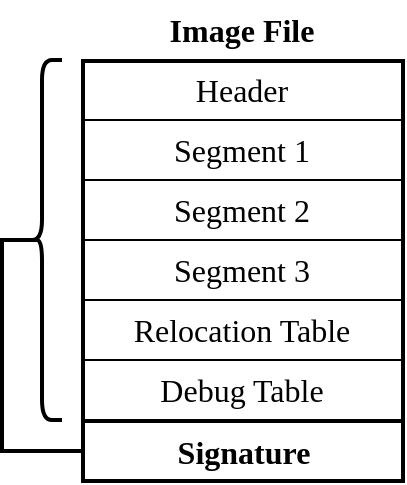 <mxfile version="20.8.20" type="device"><diagram id="HMd35wckgWeGRjj52Oas" name="Page-1"><mxGraphModel dx="1040" dy="851" grid="1" gridSize="5" guides="1" tooltips="1" connect="1" arrows="1" fold="1" page="0" pageScale="1" pageWidth="850" pageHeight="1100" math="0" shadow="0"><root><mxCell id="0"/><mxCell id="1" parent="0"/><mxCell id="OLoSYjlCFltxhmpBYB36-4" value="&lt;font style=&quot;font-size: 16px;&quot; face=&quot;LMRoman10-Regular&quot;&gt;Header&lt;/font&gt;" style="rounded=0;whiteSpace=wrap;html=1;" parent="1" vertex="1"><mxGeometry x="280" y="390" width="160" height="30" as="geometry"/></mxCell><mxCell id="OLoSYjlCFltxhmpBYB36-5" value="&lt;font style=&quot;font-size: 16px;&quot; face=&quot;LMRoman10-Regular&quot;&gt;Segment 1&lt;/font&gt;" style="rounded=0;whiteSpace=wrap;html=1;" parent="1" vertex="1"><mxGeometry x="280" y="420" width="160" height="30" as="geometry"/></mxCell><mxCell id="OLoSYjlCFltxhmpBYB36-6" value="&lt;span style=&quot;font-family: LMRoman10-Regular; font-size: 16px;&quot;&gt;Segment&lt;/span&gt;&lt;font style=&quot;font-size: 16px;&quot; face=&quot;LMRoman10-Regular&quot;&gt;&amp;nbsp;2&lt;/font&gt;" style="rounded=0;whiteSpace=wrap;html=1;" parent="1" vertex="1"><mxGeometry x="280" y="450" width="160" height="30" as="geometry"/></mxCell><mxCell id="OLoSYjlCFltxhmpBYB36-7" value="&lt;span style=&quot;font-family: LMRoman10-Regular; font-size: 16px;&quot;&gt;Segment&lt;/span&gt;&lt;font style=&quot;font-size: 16px;&quot; face=&quot;LMRoman10-Regular&quot;&gt;&amp;nbsp;3&lt;/font&gt;" style="rounded=0;whiteSpace=wrap;html=1;" parent="1" vertex="1"><mxGeometry x="280" y="480" width="160" height="30" as="geometry"/></mxCell><mxCell id="OLoSYjlCFltxhmpBYB36-11" value="&lt;font style=&quot;font-size: 16px;&quot; face=&quot;LMRoman10-Regular&quot;&gt;Relocation Table&lt;br&gt;&lt;/font&gt;" style="rounded=0;whiteSpace=wrap;html=1;" parent="1" vertex="1"><mxGeometry x="280" y="510" width="160" height="30" as="geometry"/></mxCell><mxCell id="OLoSYjlCFltxhmpBYB36-12" value="&lt;font style=&quot;font-size: 16px;&quot; face=&quot;LMRoman10-Regular&quot;&gt;Debug Table&lt;br&gt;&lt;/font&gt;" style="rounded=0;whiteSpace=wrap;html=1;" parent="1" vertex="1"><mxGeometry x="280" y="540" width="160" height="30" as="geometry"/></mxCell><mxCell id="OLoSYjlCFltxhmpBYB36-15" value="&lt;b&gt;Image File&lt;/b&gt;" style="text;html=1;strokeColor=none;fillColor=none;align=center;verticalAlign=middle;whiteSpace=wrap;rounded=0;fontFamily=LMRoman10-Regular;fontSize=16;fontColor=default;" parent="1" vertex="1"><mxGeometry x="280" y="360" width="160" height="30" as="geometry"/></mxCell><mxCell id="OLoSYjlCFltxhmpBYB36-26" value="" style="endArrow=none;html=1;rounded=0;strokeColor=default;edgeStyle=orthogonalEdgeStyle;endFill=0;exitX=0;exitY=0.5;exitDx=0;exitDy=0;strokeWidth=2;entryX=0.1;entryY=0.5;entryDx=0;entryDy=0;entryPerimeter=0;" parent="1" source="OLoSYjlCFltxhmpBYB36-13" target="1ZsVK7njtlNy9Jax45Y6-1" edge="1"><mxGeometry x="0.014" y="-5" width="50" height="50" relative="1" as="geometry"><mxPoint x="270" y="590" as="sourcePoint"/><mxPoint x="240" y="480" as="targetPoint"/><Array as="points"><mxPoint x="240" y="585"/><mxPoint x="240" y="480"/></Array><mxPoint as="offset"/></mxGeometry></mxCell><mxCell id="xlPd0bGDard1oa-otbXh-1" value="" style="rounded=0;whiteSpace=wrap;html=1;strokeWidth=2;fillColor=none;" parent="1" vertex="1"><mxGeometry x="280.5" y="390.5" width="160" height="180" as="geometry"/></mxCell><mxCell id="OLoSYjlCFltxhmpBYB36-13" value="&lt;font style=&quot;font-size: 16px;&quot; face=&quot;LMRoman10-Regular&quot;&gt;&lt;b&gt;Signature&lt;/b&gt;&lt;br&gt;&lt;/font&gt;" style="rounded=0;whiteSpace=wrap;html=1;strokeWidth=2;" parent="1" vertex="1"><mxGeometry x="280.5" y="570.5" width="160" height="30" as="geometry"/></mxCell><mxCell id="1ZsVK7njtlNy9Jax45Y6-1" value="" style="shape=curlyBracket;whiteSpace=wrap;html=1;rounded=1;labelPosition=left;verticalLabelPosition=middle;align=right;verticalAlign=middle;strokeWidth=2;" parent="1" vertex="1"><mxGeometry x="250" y="390" width="20" height="180" as="geometry"/></mxCell></root></mxGraphModel></diagram></mxfile>